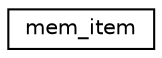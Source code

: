 digraph "Graphical Class Hierarchy"
{
  edge [fontname="Helvetica",fontsize="10",labelfontname="Helvetica",labelfontsize="10"];
  node [fontname="Helvetica",fontsize="10",shape=record];
  rankdir="LR";
  Node1 [label="mem_item",height=0.2,width=0.4,color="black", fillcolor="white", style="filled",URL="$structmem__item.html"];
}
